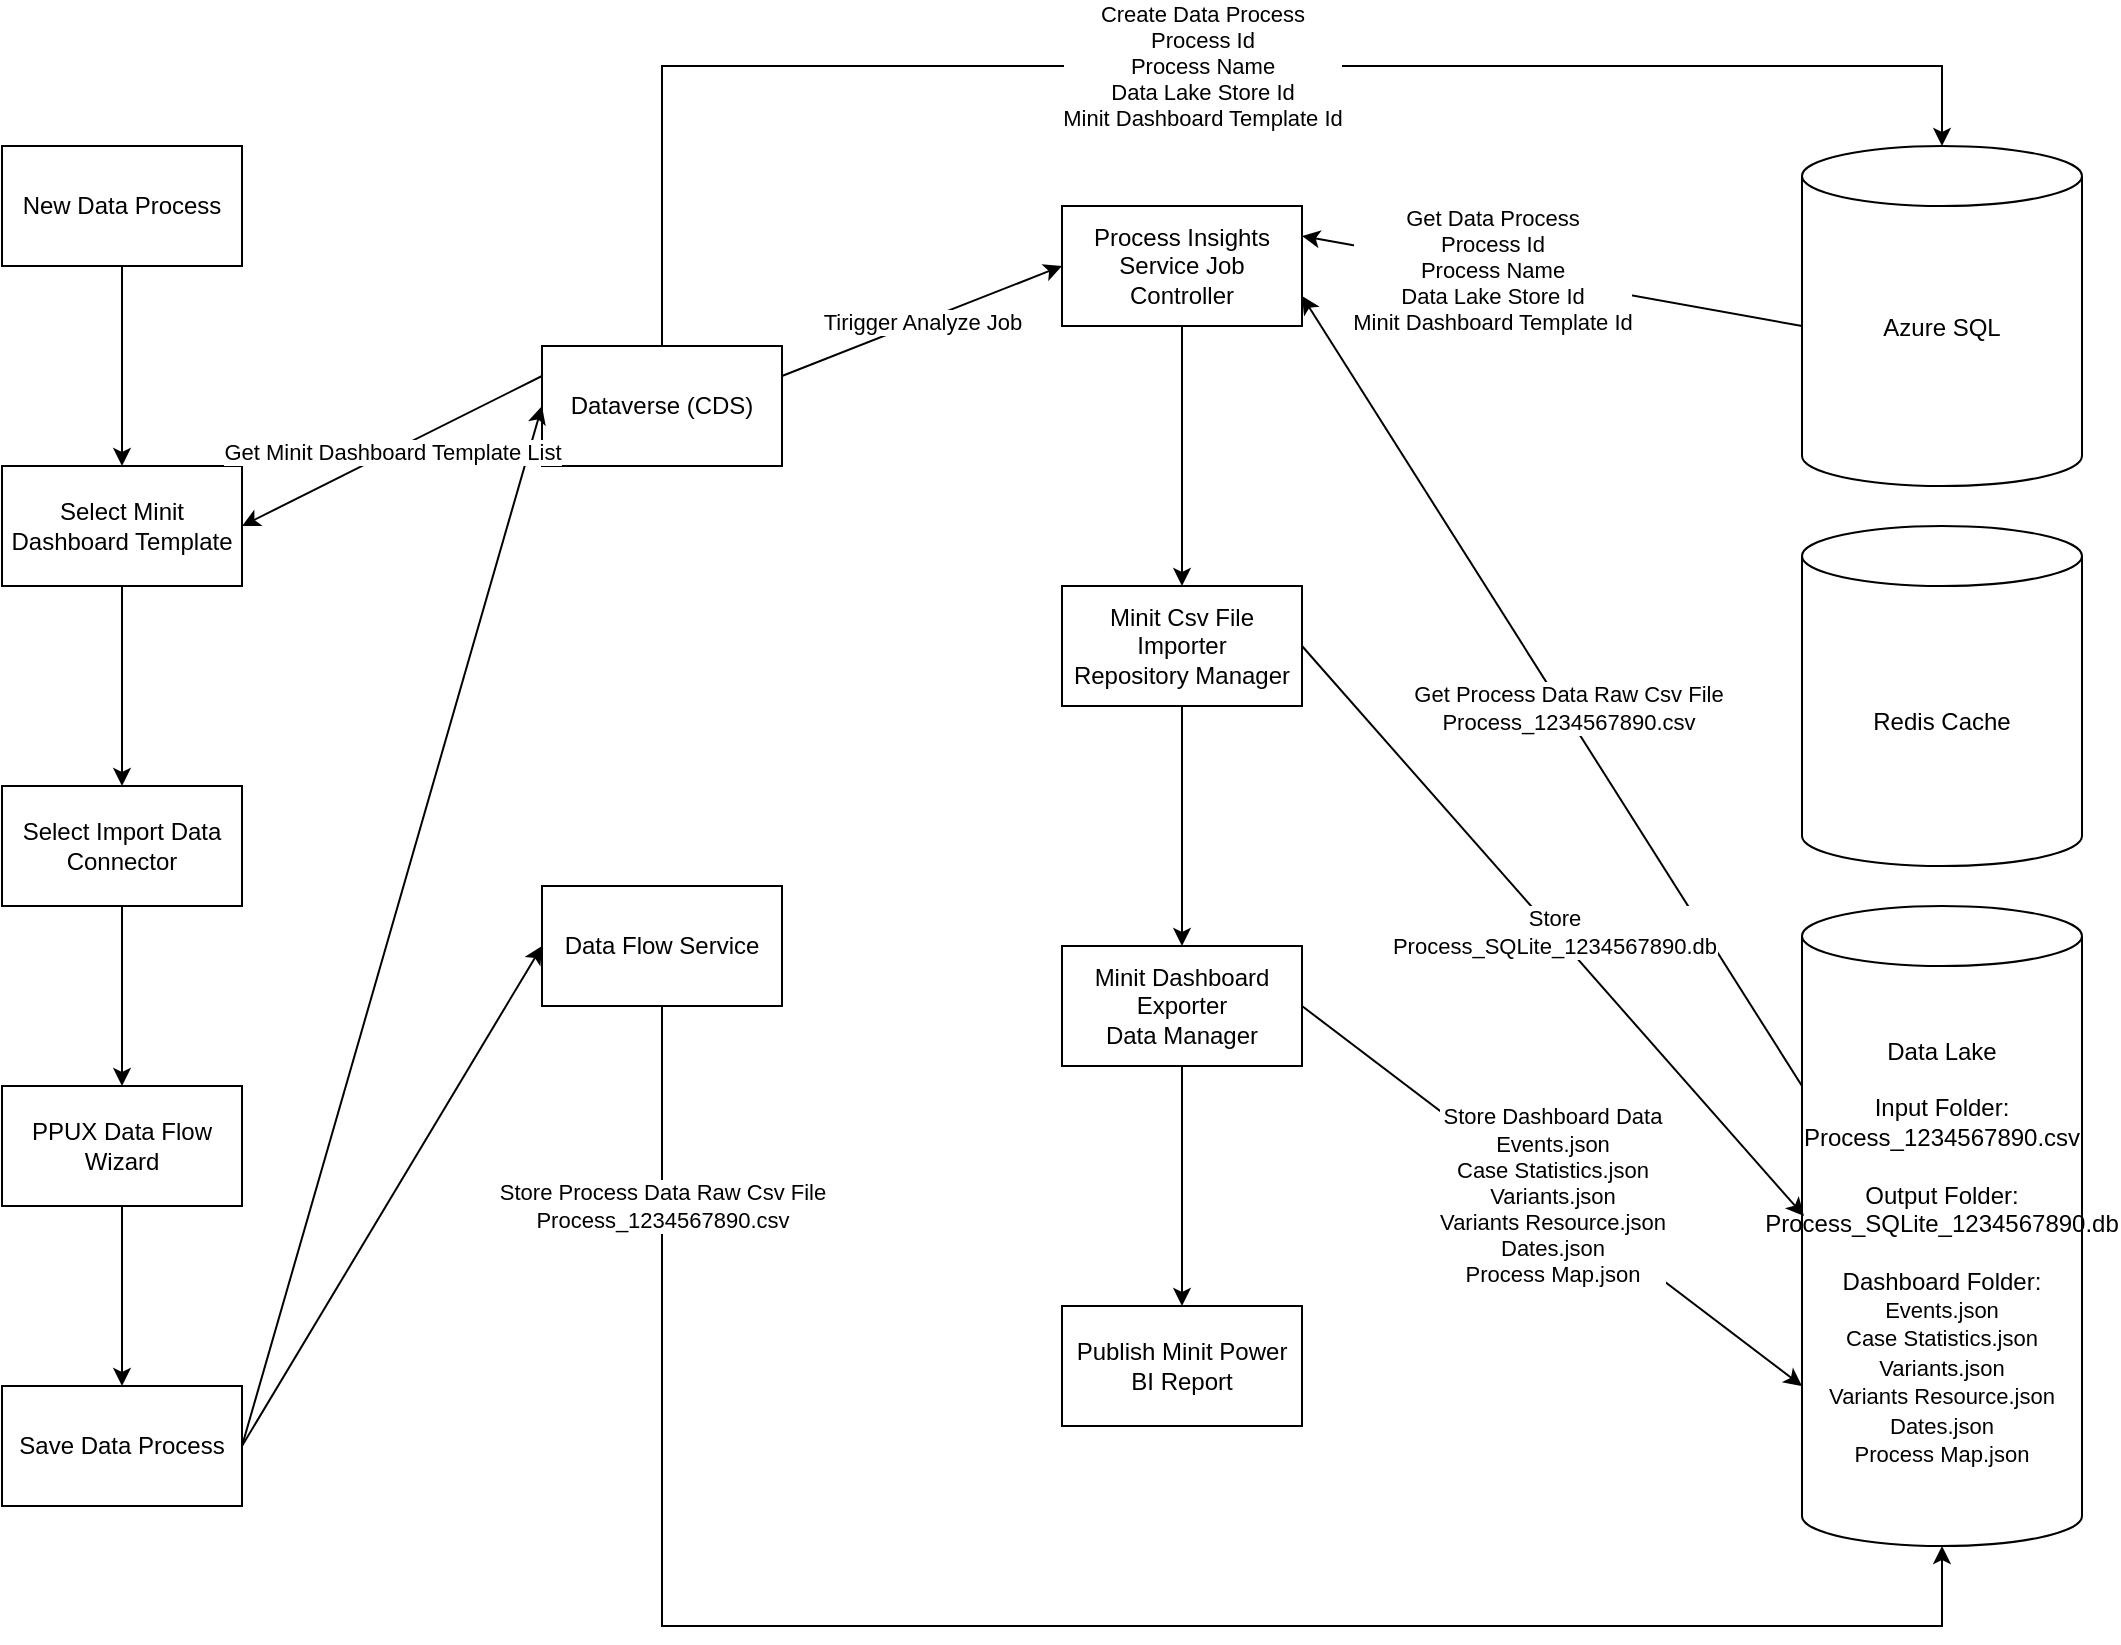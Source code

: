 <mxfile version="20.0.3" type="github">
  <diagram id="NiyUhias2j71h_jcPy_A" name="Page-1">
    <mxGraphModel dx="1375" dy="773" grid="1" gridSize="10" guides="1" tooltips="1" connect="1" arrows="1" fold="1" page="1" pageScale="1" pageWidth="1100" pageHeight="850" math="0" shadow="0">
      <root>
        <mxCell id="0" />
        <mxCell id="1" parent="0" />
        <mxCell id="5sTWFHAsZy2F_GPWGi9K-1" value="PPUX Data Flow Wizard" style="rounded=0;whiteSpace=wrap;html=1;" parent="1" vertex="1">
          <mxGeometry x="20" y="550" width="120" height="60" as="geometry" />
        </mxCell>
        <mxCell id="5sTWFHAsZy2F_GPWGi9K-2" value="Dataverse (CDS)" style="rounded=0;whiteSpace=wrap;html=1;" parent="1" vertex="1">
          <mxGeometry x="290" y="180" width="120" height="60" as="geometry" />
        </mxCell>
        <mxCell id="5sTWFHAsZy2F_GPWGi9K-4" value="Data Lake&lt;br&gt;&lt;br&gt;Input Folder:&lt;br&gt;Process_1234567890.csv&lt;br&gt;&lt;br&gt;Output Folder:&lt;br&gt;Process_SQLite_1234567890.db&lt;br&gt;&lt;br&gt;Dashboard Folder:&lt;br&gt;&lt;span style=&quot;font-size: 11px; background-color: rgb(255, 255, 255);&quot;&gt;Events.json&lt;/span&gt;&lt;br style=&quot;font-size: 11px;&quot;&gt;&lt;span style=&quot;font-size: 11px; background-color: rgb(255, 255, 255);&quot;&gt;Case Statistics.json&lt;/span&gt;&lt;br style=&quot;font-size: 11px;&quot;&gt;&lt;span style=&quot;font-size: 11px; background-color: rgb(255, 255, 255);&quot;&gt;Variants.json&lt;/span&gt;&lt;br style=&quot;font-size: 11px;&quot;&gt;&lt;span style=&quot;font-size: 11px; background-color: rgb(255, 255, 255);&quot;&gt;Variants Resource.json&lt;/span&gt;&lt;br style=&quot;font-size: 11px;&quot;&gt;&lt;span style=&quot;font-size: 11px; background-color: rgb(255, 255, 255);&quot;&gt;Dates.json&lt;/span&gt;&lt;br style=&quot;font-size: 11px;&quot;&gt;&lt;span style=&quot;font-size: 11px; background-color: rgb(255, 255, 255);&quot;&gt;Process Map.json&lt;/span&gt;" style="shape=cylinder3;whiteSpace=wrap;html=1;boundedLbl=1;backgroundOutline=1;size=15;" parent="1" vertex="1">
          <mxGeometry x="920" y="460" width="140" height="320" as="geometry" />
        </mxCell>
        <mxCell id="5sTWFHAsZy2F_GPWGi9K-5" value="Azure SQL&lt;br&gt;&lt;br&gt;" style="shape=cylinder3;whiteSpace=wrap;html=1;boundedLbl=1;backgroundOutline=1;size=15;" parent="1" vertex="1">
          <mxGeometry x="920" y="80" width="140" height="170" as="geometry" />
        </mxCell>
        <mxCell id="5sTWFHAsZy2F_GPWGi9K-7" value="Create Data Process&lt;br&gt;Process Id&lt;br&gt;Process Name&lt;br&gt;Data Lake Store Id&lt;br&gt;Minit Dashboard Template Id" style="endArrow=classic;html=1;rounded=0;entryX=0.5;entryY=0;entryDx=0;entryDy=0;entryPerimeter=0;exitX=0.5;exitY=0;exitDx=0;exitDy=0;edgeStyle=orthogonalEdgeStyle;" parent="1" source="5sTWFHAsZy2F_GPWGi9K-2" target="5sTWFHAsZy2F_GPWGi9K-5" edge="1">
          <mxGeometry width="50" height="50" relative="1" as="geometry">
            <mxPoint x="530" y="160" as="sourcePoint" />
            <mxPoint x="580" y="110" as="targetPoint" />
            <Array as="points">
              <mxPoint x="350" y="40" />
              <mxPoint x="990" y="40" />
            </Array>
          </mxGeometry>
        </mxCell>
        <mxCell id="5sTWFHAsZy2F_GPWGi9K-8" value="" style="endArrow=classic;html=1;rounded=0;entryX=0.5;entryY=1;entryDx=0;entryDy=0;entryPerimeter=0;exitX=0.5;exitY=1;exitDx=0;exitDy=0;edgeStyle=orthogonalEdgeStyle;startArrow=none;" parent="1" source="pmIwKvQtVI7LVR6vZD1Z-1" target="5sTWFHAsZy2F_GPWGi9K-4" edge="1">
          <mxGeometry width="50" height="50" relative="1" as="geometry">
            <mxPoint x="390" y="60" as="sourcePoint" />
            <mxPoint x="540" y="340" as="targetPoint" />
            <Array as="points">
              <mxPoint x="350" y="820" />
              <mxPoint x="990" y="820" />
            </Array>
          </mxGeometry>
        </mxCell>
        <mxCell id="5sTWFHAsZy2F_GPWGi9K-10" value="Process Insights Service Job Controller" style="rounded=0;whiteSpace=wrap;html=1;" parent="1" vertex="1">
          <mxGeometry x="550" y="110" width="120" height="60" as="geometry" />
        </mxCell>
        <mxCell id="5sTWFHAsZy2F_GPWGi9K-11" value="Tirigger Analyze Job" style="endArrow=classic;html=1;rounded=0;entryX=0;entryY=0.5;entryDx=0;entryDy=0;exitX=1;exitY=0.25;exitDx=0;exitDy=0;" parent="1" source="5sTWFHAsZy2F_GPWGi9K-2" target="5sTWFHAsZy2F_GPWGi9K-10" edge="1">
          <mxGeometry width="50" height="50" relative="1" as="geometry">
            <mxPoint x="370" y="190" as="sourcePoint" />
            <mxPoint x="420" y="140" as="targetPoint" />
          </mxGeometry>
        </mxCell>
        <mxCell id="5sTWFHAsZy2F_GPWGi9K-12" value="Minit Csv File Importer&lt;br&gt;Repository Manager" style="rounded=0;whiteSpace=wrap;html=1;" parent="1" vertex="1">
          <mxGeometry x="550" y="300" width="120" height="60" as="geometry" />
        </mxCell>
        <mxCell id="5sTWFHAsZy2F_GPWGi9K-13" value="" style="endArrow=classic;html=1;rounded=0;entryX=0.5;entryY=0;entryDx=0;entryDy=0;" parent="1" source="5sTWFHAsZy2F_GPWGi9K-10" target="5sTWFHAsZy2F_GPWGi9K-12" edge="1">
          <mxGeometry width="50" height="50" relative="1" as="geometry">
            <mxPoint x="440" y="380" as="sourcePoint" />
            <mxPoint x="490" y="330" as="targetPoint" />
          </mxGeometry>
        </mxCell>
        <mxCell id="5sTWFHAsZy2F_GPWGi9K-14" value="" style="endArrow=classic;html=1;rounded=0;entryX=1;entryY=0.75;entryDx=0;entryDy=0;exitX=0;exitY=0;exitDx=0;exitDy=90;exitPerimeter=0;" parent="1" source="5sTWFHAsZy2F_GPWGi9K-4" target="5sTWFHAsZy2F_GPWGi9K-10" edge="1">
          <mxGeometry width="50" height="50" relative="1" as="geometry">
            <mxPoint x="710" y="580" as="sourcePoint" />
            <mxPoint x="760" y="530" as="targetPoint" />
          </mxGeometry>
        </mxCell>
        <mxCell id="5sTWFHAsZy2F_GPWGi9K-16" value="Get Process Data Raw Csv File&lt;br&gt;Process_1234567890.csv" style="edgeLabel;html=1;align=center;verticalAlign=middle;resizable=0;points=[];" parent="5sTWFHAsZy2F_GPWGi9K-14" vertex="1" connectable="0">
          <mxGeometry x="-0.043" y="-1" relative="1" as="geometry">
            <mxPoint x="1" as="offset" />
          </mxGeometry>
        </mxCell>
        <mxCell id="5sTWFHAsZy2F_GPWGi9K-18" value="" style="endArrow=classic;html=1;rounded=0;entryX=0;entryY=0.5;entryDx=0;entryDy=0;exitX=1;exitY=0.5;exitDx=0;exitDy=0;" parent="1" source="5sTWFHAsZy2F_GPWGi9K-37" target="5sTWFHAsZy2F_GPWGi9K-2" edge="1">
          <mxGeometry width="50" height="50" relative="1" as="geometry">
            <mxPoint x="370" y="120" as="sourcePoint" />
            <mxPoint x="240" y="70" as="targetPoint" />
          </mxGeometry>
        </mxCell>
        <mxCell id="5sTWFHAsZy2F_GPWGi9K-19" value="Select Import Data Connector" style="rounded=0;whiteSpace=wrap;html=1;" parent="1" vertex="1">
          <mxGeometry x="20" y="400" width="120" height="60" as="geometry" />
        </mxCell>
        <mxCell id="5sTWFHAsZy2F_GPWGi9K-20" value="" style="endArrow=classic;html=1;rounded=0;entryX=0.5;entryY=0;entryDx=0;entryDy=0;" parent="1" source="5sTWFHAsZy2F_GPWGi9K-19" target="5sTWFHAsZy2F_GPWGi9K-1" edge="1">
          <mxGeometry width="50" height="50" relative="1" as="geometry">
            <mxPoint x="90" y="160" as="sourcePoint" />
            <mxPoint x="130" y="230" as="targetPoint" />
          </mxGeometry>
        </mxCell>
        <mxCell id="5sTWFHAsZy2F_GPWGi9K-22" value="New Data Process" style="rounded=0;whiteSpace=wrap;html=1;" parent="1" vertex="1">
          <mxGeometry x="20" y="80" width="120" height="60" as="geometry" />
        </mxCell>
        <mxCell id="5sTWFHAsZy2F_GPWGi9K-23" value="Select Minit Dashboard Template" style="rounded=0;whiteSpace=wrap;html=1;" parent="1" vertex="1">
          <mxGeometry x="20" y="240" width="120" height="60" as="geometry" />
        </mxCell>
        <mxCell id="5sTWFHAsZy2F_GPWGi9K-24" value="" style="endArrow=classic;html=1;rounded=0;entryX=0.5;entryY=0;entryDx=0;entryDy=0;" parent="1" source="5sTWFHAsZy2F_GPWGi9K-22" target="5sTWFHAsZy2F_GPWGi9K-23" edge="1">
          <mxGeometry width="50" height="50" relative="1" as="geometry">
            <mxPoint x="250" y="335" as="sourcePoint" />
            <mxPoint x="160" y="110" as="targetPoint" />
          </mxGeometry>
        </mxCell>
        <mxCell id="5sTWFHAsZy2F_GPWGi9K-25" value="" style="endArrow=classic;html=1;rounded=0;entryX=0.5;entryY=0;entryDx=0;entryDy=0;exitX=0.5;exitY=1;exitDx=0;exitDy=0;" parent="1" source="5sTWFHAsZy2F_GPWGi9K-23" target="5sTWFHAsZy2F_GPWGi9K-19" edge="1">
          <mxGeometry width="50" height="50" relative="1" as="geometry">
            <mxPoint x="260" y="520" as="sourcePoint" />
            <mxPoint x="260" y="435" as="targetPoint" />
          </mxGeometry>
        </mxCell>
        <mxCell id="5sTWFHAsZy2F_GPWGi9K-26" value="Get Minit Dashboard Template List" style="endArrow=classic;html=1;rounded=0;entryX=1;entryY=0.5;entryDx=0;entryDy=0;exitX=0;exitY=0.25;exitDx=0;exitDy=0;" parent="1" source="5sTWFHAsZy2F_GPWGi9K-2" target="5sTWFHAsZy2F_GPWGi9K-23" edge="1">
          <mxGeometry width="50" height="50" relative="1" as="geometry">
            <mxPoint x="100" y="435" as="sourcePoint" />
            <mxPoint x="100" y="350" as="targetPoint" />
          </mxGeometry>
        </mxCell>
        <mxCell id="5sTWFHAsZy2F_GPWGi9K-27" value="" style="endArrow=classic;html=1;rounded=0;entryX=1;entryY=0.25;entryDx=0;entryDy=0;exitX=0;exitY=0;exitDx=0;exitDy=90;exitPerimeter=0;" parent="1" source="5sTWFHAsZy2F_GPWGi9K-5" target="5sTWFHAsZy2F_GPWGi9K-10" edge="1">
          <mxGeometry width="50" height="50" relative="1" as="geometry">
            <mxPoint x="500" y="290" as="sourcePoint" />
            <mxPoint x="500" y="400" as="targetPoint" />
          </mxGeometry>
        </mxCell>
        <mxCell id="5sTWFHAsZy2F_GPWGi9K-28" value="Get Data Process&lt;br&gt;Process Id&lt;br&gt;Process Name&lt;br&gt;Data Lake Store Id&lt;br&gt;Minit Dashboard Template Id" style="edgeLabel;html=1;align=center;verticalAlign=middle;resizable=0;points=[];" parent="5sTWFHAsZy2F_GPWGi9K-27" vertex="1" connectable="0">
          <mxGeometry x="0.243" relative="1" as="geometry">
            <mxPoint as="offset" />
          </mxGeometry>
        </mxCell>
        <mxCell id="5sTWFHAsZy2F_GPWGi9K-29" value="Store&lt;br&gt;Process_SQLite_1234567890.db" style="endArrow=classic;html=1;rounded=0;entryX=0;entryY=0.5;entryDx=0;entryDy=0;entryPerimeter=0;exitX=1;exitY=0.5;exitDx=0;exitDy=0;" parent="1" source="5sTWFHAsZy2F_GPWGi9K-12" edge="1">
          <mxGeometry width="50" height="50" relative="1" as="geometry">
            <mxPoint x="551" y="490" as="sourcePoint" />
            <mxPoint x="921" y="615" as="targetPoint" />
          </mxGeometry>
        </mxCell>
        <mxCell id="5sTWFHAsZy2F_GPWGi9K-30" value="Minit Dashboard Exporter&lt;br&gt;Data Manager" style="rounded=0;whiteSpace=wrap;html=1;" parent="1" vertex="1">
          <mxGeometry x="550" y="480" width="120" height="60" as="geometry" />
        </mxCell>
        <mxCell id="5sTWFHAsZy2F_GPWGi9K-31" value="" style="endArrow=classic;html=1;rounded=0;exitX=0.5;exitY=1;exitDx=0;exitDy=0;" parent="1" source="5sTWFHAsZy2F_GPWGi9K-12" target="5sTWFHAsZy2F_GPWGi9K-30" edge="1">
          <mxGeometry width="50" height="50" relative="1" as="geometry">
            <mxPoint x="620" y="220" as="sourcePoint" />
            <mxPoint x="620" y="315" as="targetPoint" />
          </mxGeometry>
        </mxCell>
        <mxCell id="5sTWFHAsZy2F_GPWGi9K-33" value="Store Dashboard Data&lt;br&gt;Events.json&lt;br&gt;Case Statistics.json&lt;br&gt;Variants.json&lt;br&gt;Variants Resource.json&lt;br&gt;Dates.json&lt;br&gt;Process Map.json" style="endArrow=classic;html=1;rounded=0;exitX=1;exitY=0.5;exitDx=0;exitDy=0;entryX=0;entryY=0;entryDx=0;entryDy=240;entryPerimeter=0;" parent="1" source="5sTWFHAsZy2F_GPWGi9K-30" target="5sTWFHAsZy2F_GPWGi9K-4" edge="1">
          <mxGeometry width="50" height="50" relative="1" as="geometry">
            <mxPoint x="560" y="525" as="sourcePoint" />
            <mxPoint x="900" y="730" as="targetPoint" />
          </mxGeometry>
        </mxCell>
        <mxCell id="5sTWFHAsZy2F_GPWGi9K-34" value="Publish Minit Power BI Report" style="rounded=0;whiteSpace=wrap;html=1;" parent="1" vertex="1">
          <mxGeometry x="550" y="660" width="120" height="60" as="geometry" />
        </mxCell>
        <mxCell id="5sTWFHAsZy2F_GPWGi9K-35" value="" style="endArrow=classic;html=1;rounded=0;exitX=0.5;exitY=1;exitDx=0;exitDy=0;" parent="1" source="5sTWFHAsZy2F_GPWGi9K-30" target="5sTWFHAsZy2F_GPWGi9K-34" edge="1">
          <mxGeometry width="50" height="50" relative="1" as="geometry">
            <mxPoint x="620" y="375" as="sourcePoint" />
            <mxPoint x="620" y="450" as="targetPoint" />
          </mxGeometry>
        </mxCell>
        <mxCell id="5sTWFHAsZy2F_GPWGi9K-37" value="Save Data Process" style="rounded=0;whiteSpace=wrap;html=1;" parent="1" vertex="1">
          <mxGeometry x="20" y="700" width="120" height="60" as="geometry" />
        </mxCell>
        <mxCell id="5sTWFHAsZy2F_GPWGi9K-38" value="" style="endArrow=classic;html=1;rounded=0;exitX=0.5;exitY=1;exitDx=0;exitDy=0;" parent="1" source="5sTWFHAsZy2F_GPWGi9K-1" target="5sTWFHAsZy2F_GPWGi9K-37" edge="1">
          <mxGeometry width="50" height="50" relative="1" as="geometry">
            <mxPoint x="90" y="470" as="sourcePoint" />
            <mxPoint x="90" y="560" as="targetPoint" />
          </mxGeometry>
        </mxCell>
        <mxCell id="5sTWFHAsZy2F_GPWGi9K-39" value="Redis Cache" style="shape=cylinder3;whiteSpace=wrap;html=1;boundedLbl=1;backgroundOutline=1;size=15;" parent="1" vertex="1">
          <mxGeometry x="920" y="270" width="140" height="170" as="geometry" />
        </mxCell>
        <mxCell id="pmIwKvQtVI7LVR6vZD1Z-1" value="Data Flow Service" style="rounded=0;whiteSpace=wrap;html=1;" vertex="1" parent="1">
          <mxGeometry x="290" y="450" width="120" height="60" as="geometry" />
        </mxCell>
        <mxCell id="pmIwKvQtVI7LVR6vZD1Z-2" value="" style="endArrow=none;html=1;rounded=0;entryX=0.5;entryY=1;entryDx=0;entryDy=0;entryPerimeter=0;edgeStyle=orthogonalEdgeStyle;" edge="1" parent="1" target="pmIwKvQtVI7LVR6vZD1Z-1">
          <mxGeometry width="50" height="50" relative="1" as="geometry">
            <mxPoint x="350" y="510" as="sourcePoint" />
            <mxPoint x="990" y="780" as="targetPoint" />
            <Array as="points" />
          </mxGeometry>
        </mxCell>
        <mxCell id="pmIwKvQtVI7LVR6vZD1Z-3" value="Store Process Data Raw Csv File&lt;br&gt;Process_1234567890.csv" style="edgeLabel;html=1;align=center;verticalAlign=middle;resizable=0;points=[];" vertex="1" connectable="0" parent="pmIwKvQtVI7LVR6vZD1Z-2">
          <mxGeometry x="-0.167" y="3" relative="1" as="geometry">
            <mxPoint y="100" as="offset" />
          </mxGeometry>
        </mxCell>
        <mxCell id="pmIwKvQtVI7LVR6vZD1Z-4" value="" style="endArrow=classic;html=1;rounded=0;entryX=0;entryY=0.5;entryDx=0;entryDy=0;exitX=1;exitY=0.5;exitDx=0;exitDy=0;" edge="1" parent="1" source="5sTWFHAsZy2F_GPWGi9K-37" target="pmIwKvQtVI7LVR6vZD1Z-1">
          <mxGeometry width="50" height="50" relative="1" as="geometry">
            <mxPoint x="150" y="740" as="sourcePoint" />
            <mxPoint x="300" y="220" as="targetPoint" />
          </mxGeometry>
        </mxCell>
      </root>
    </mxGraphModel>
  </diagram>
</mxfile>
